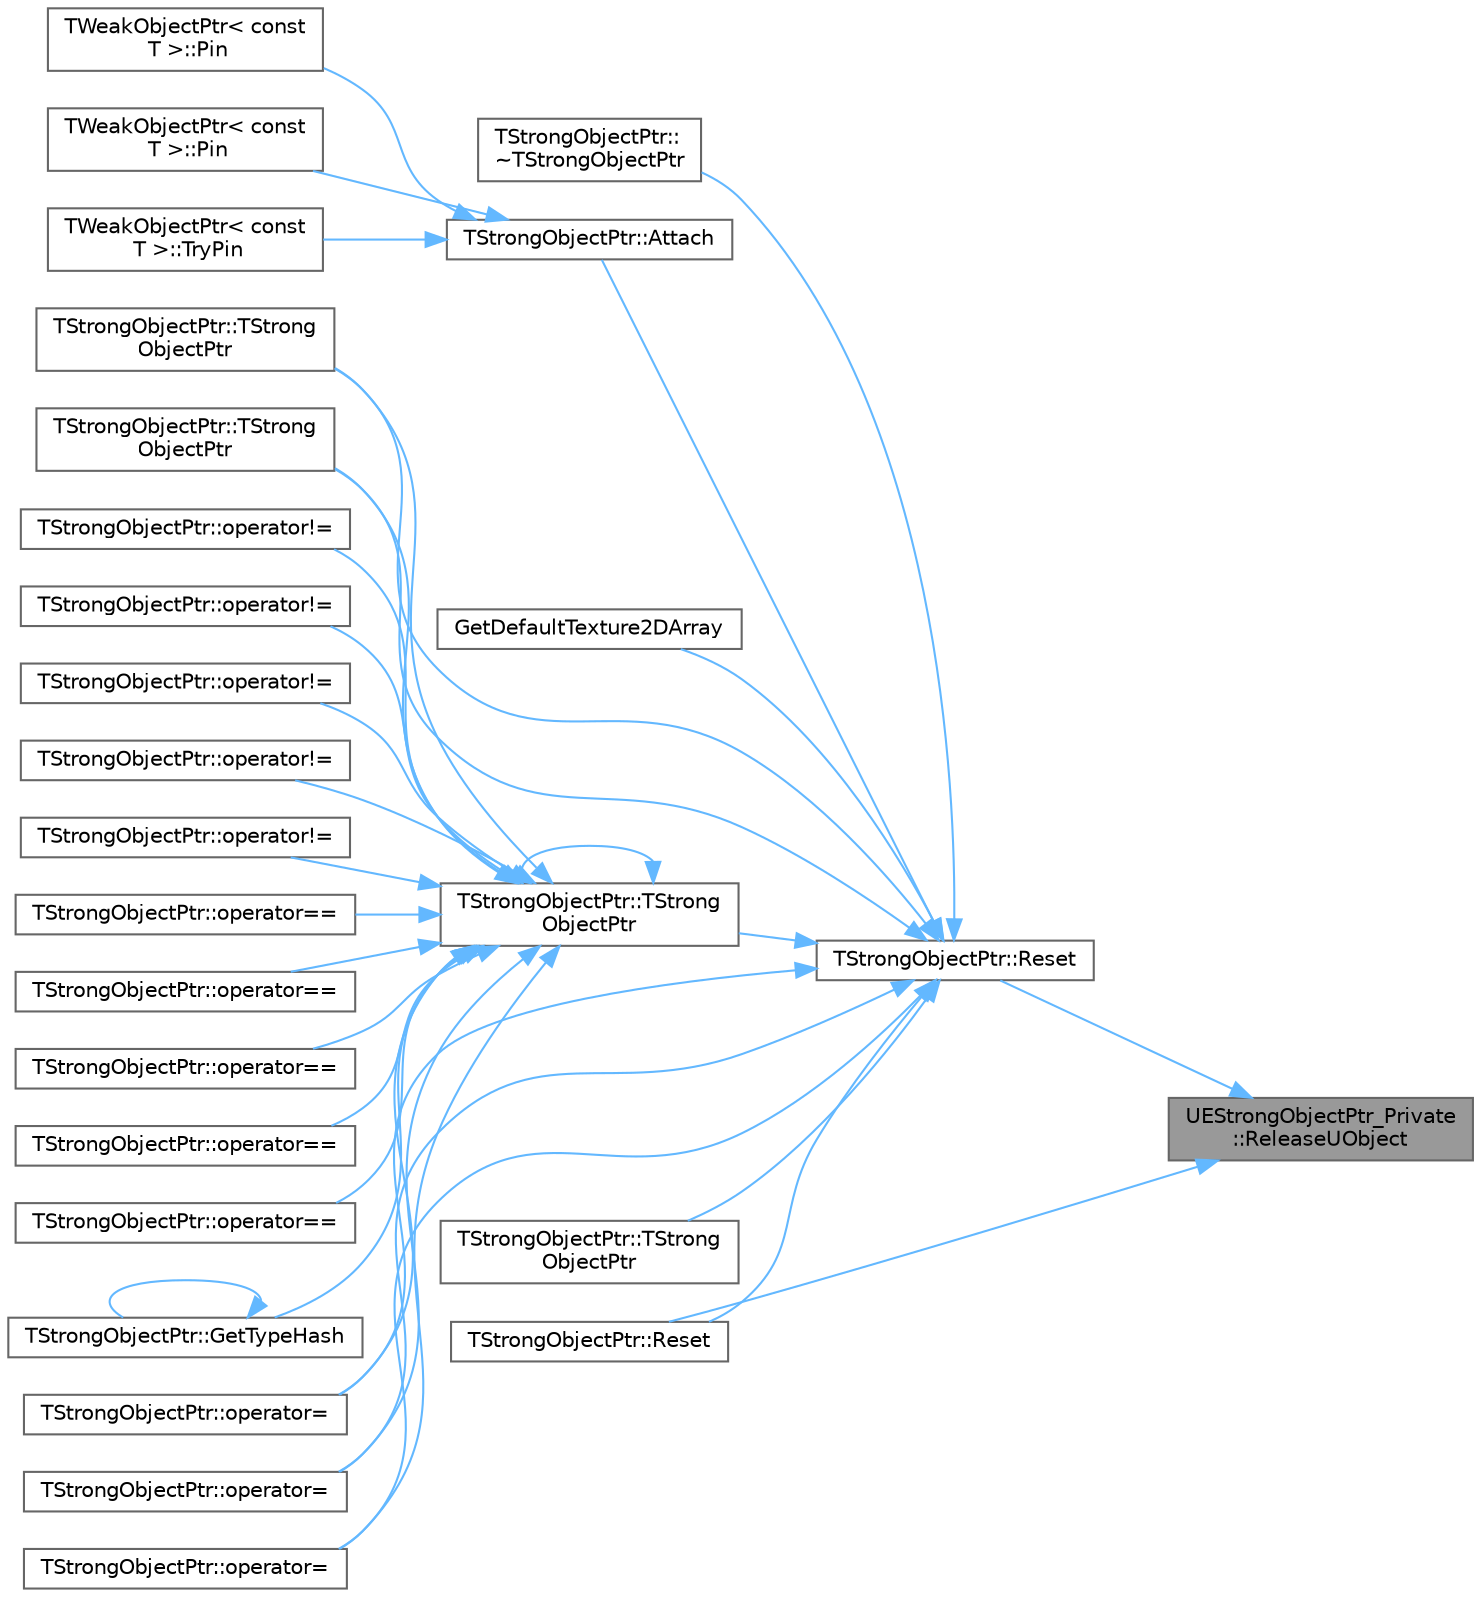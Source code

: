 digraph "UEStrongObjectPtr_Private::ReleaseUObject"
{
 // INTERACTIVE_SVG=YES
 // LATEX_PDF_SIZE
  bgcolor="transparent";
  edge [fontname=Helvetica,fontsize=10,labelfontname=Helvetica,labelfontsize=10];
  node [fontname=Helvetica,fontsize=10,shape=box,height=0.2,width=0.4];
  rankdir="RL";
  Node1 [id="Node000001",label="UEStrongObjectPtr_Private\l::ReleaseUObject",height=0.2,width=0.4,color="gray40", fillcolor="grey60", style="filled", fontcolor="black",tooltip=" "];
  Node1 -> Node2 [id="edge1_Node000001_Node000002",dir="back",color="steelblue1",style="solid",tooltip=" "];
  Node2 [id="Node000002",label="TStrongObjectPtr::Reset",height=0.2,width=0.4,color="grey40", fillcolor="white", style="filled",URL="$d9/d03/classTStrongObjectPtr.html#a6b1b32f0fcf93090a069c9b6f7f04b8c",tooltip=" "];
  Node2 -> Node3 [id="edge2_Node000002_Node000003",dir="back",color="steelblue1",style="solid",tooltip=" "];
  Node3 [id="Node000003",label="TStrongObjectPtr::TStrong\lObjectPtr",height=0.2,width=0.4,color="grey40", fillcolor="white", style="filled",URL="$d9/d03/classTStrongObjectPtr.html#a33ff1883a5e5c8d21a493d20f3bef3c3",tooltip=" "];
  Node2 -> Node4 [id="edge3_Node000002_Node000004",dir="back",color="steelblue1",style="solid",tooltip=" "];
  Node4 [id="Node000004",label="TStrongObjectPtr::TStrong\lObjectPtr",height=0.2,width=0.4,color="grey40", fillcolor="white", style="filled",URL="$d9/d03/classTStrongObjectPtr.html#a2b850127239f84bb97987e2adbc14e94",tooltip=" "];
  Node2 -> Node5 [id="edge4_Node000002_Node000005",dir="back",color="steelblue1",style="solid",tooltip=" "];
  Node5 [id="Node000005",label="TStrongObjectPtr::TStrong\lObjectPtr",height=0.2,width=0.4,color="grey40", fillcolor="white", style="filled",URL="$d9/d03/classTStrongObjectPtr.html#acd679ced41a46aeddde1876e1a46a3c9",tooltip=" "];
  Node2 -> Node6 [id="edge5_Node000002_Node000006",dir="back",color="steelblue1",style="solid",tooltip=" "];
  Node6 [id="Node000006",label="TStrongObjectPtr::TStrong\lObjectPtr",height=0.2,width=0.4,color="grey40", fillcolor="white", style="filled",URL="$d9/d03/classTStrongObjectPtr.html#a28e79b33ebd829e10e850827e7d6c75a",tooltip=" "];
  Node6 -> Node3 [id="edge6_Node000006_Node000003",dir="back",color="steelblue1",style="solid",tooltip=" "];
  Node6 -> Node4 [id="edge7_Node000006_Node000004",dir="back",color="steelblue1",style="solid",tooltip=" "];
  Node6 -> Node6 [id="edge8_Node000006_Node000006",dir="back",color="steelblue1",style="solid",tooltip=" "];
  Node6 -> Node7 [id="edge9_Node000006_Node000007",dir="back",color="steelblue1",style="solid",tooltip=" "];
  Node7 [id="Node000007",label="TStrongObjectPtr::GetTypeHash",height=0.2,width=0.4,color="grey40", fillcolor="white", style="filled",URL="$d9/d03/classTStrongObjectPtr.html#a873aca33f208e617d223ef63c6e5f2d0",tooltip=" "];
  Node7 -> Node7 [id="edge10_Node000007_Node000007",dir="back",color="steelblue1",style="solid",tooltip=" "];
  Node6 -> Node8 [id="edge11_Node000006_Node000008",dir="back",color="steelblue1",style="solid",tooltip=" "];
  Node8 [id="Node000008",label="TStrongObjectPtr::operator!=",height=0.2,width=0.4,color="grey40", fillcolor="white", style="filled",URL="$d9/d03/classTStrongObjectPtr.html#addd9af037c39c923ae6cddba50d6407e",tooltip=" "];
  Node6 -> Node9 [id="edge12_Node000006_Node000009",dir="back",color="steelblue1",style="solid",tooltip=" "];
  Node9 [id="Node000009",label="TStrongObjectPtr::operator!=",height=0.2,width=0.4,color="grey40", fillcolor="white", style="filled",URL="$d9/d03/classTStrongObjectPtr.html#a0483d32901c0b85d05d9582fd80efa70",tooltip=" "];
  Node6 -> Node10 [id="edge13_Node000006_Node000010",dir="back",color="steelblue1",style="solid",tooltip=" "];
  Node10 [id="Node000010",label="TStrongObjectPtr::operator!=",height=0.2,width=0.4,color="grey40", fillcolor="white", style="filled",URL="$d9/d03/classTStrongObjectPtr.html#afcbc4a6bc711704e2b868e1791638b04",tooltip=" "];
  Node6 -> Node11 [id="edge14_Node000006_Node000011",dir="back",color="steelblue1",style="solid",tooltip=" "];
  Node11 [id="Node000011",label="TStrongObjectPtr::operator!=",height=0.2,width=0.4,color="grey40", fillcolor="white", style="filled",URL="$d9/d03/classTStrongObjectPtr.html#a11ed07854ca059bb04d36d217eec700d",tooltip=" "];
  Node6 -> Node12 [id="edge15_Node000006_Node000012",dir="back",color="steelblue1",style="solid",tooltip=" "];
  Node12 [id="Node000012",label="TStrongObjectPtr::operator!=",height=0.2,width=0.4,color="grey40", fillcolor="white", style="filled",URL="$d9/d03/classTStrongObjectPtr.html#a45fac71eee1b21ef2c6fb8e49fca7125",tooltip=" "];
  Node6 -> Node13 [id="edge16_Node000006_Node000013",dir="back",color="steelblue1",style="solid",tooltip=" "];
  Node13 [id="Node000013",label="TStrongObjectPtr::operator=",height=0.2,width=0.4,color="grey40", fillcolor="white", style="filled",URL="$d9/d03/classTStrongObjectPtr.html#ad52a867742615021606f7bfd3d483313",tooltip=" "];
  Node6 -> Node14 [id="edge17_Node000006_Node000014",dir="back",color="steelblue1",style="solid",tooltip=" "];
  Node14 [id="Node000014",label="TStrongObjectPtr::operator=",height=0.2,width=0.4,color="grey40", fillcolor="white", style="filled",URL="$d9/d03/classTStrongObjectPtr.html#a5f6384401ca32f94e22bf8d054a69e7d",tooltip=" "];
  Node6 -> Node15 [id="edge18_Node000006_Node000015",dir="back",color="steelblue1",style="solid",tooltip=" "];
  Node15 [id="Node000015",label="TStrongObjectPtr::operator=",height=0.2,width=0.4,color="grey40", fillcolor="white", style="filled",URL="$d9/d03/classTStrongObjectPtr.html#ae90fe66ea4af409f5277818da0b6ecd1",tooltip=" "];
  Node6 -> Node16 [id="edge19_Node000006_Node000016",dir="back",color="steelblue1",style="solid",tooltip=" "];
  Node16 [id="Node000016",label="TStrongObjectPtr::operator==",height=0.2,width=0.4,color="grey40", fillcolor="white", style="filled",URL="$d9/d03/classTStrongObjectPtr.html#a192497f6f4d699eff4835e1edce5eb55",tooltip=" "];
  Node6 -> Node17 [id="edge20_Node000006_Node000017",dir="back",color="steelblue1",style="solid",tooltip=" "];
  Node17 [id="Node000017",label="TStrongObjectPtr::operator==",height=0.2,width=0.4,color="grey40", fillcolor="white", style="filled",URL="$d9/d03/classTStrongObjectPtr.html#a9a13d062aa1450adc214ddba6aeb98de",tooltip=" "];
  Node6 -> Node18 [id="edge21_Node000006_Node000018",dir="back",color="steelblue1",style="solid",tooltip=" "];
  Node18 [id="Node000018",label="TStrongObjectPtr::operator==",height=0.2,width=0.4,color="grey40", fillcolor="white", style="filled",URL="$d9/d03/classTStrongObjectPtr.html#a4aa1f01f068b0614c7a177ee5aec6b13",tooltip=" "];
  Node6 -> Node19 [id="edge22_Node000006_Node000019",dir="back",color="steelblue1",style="solid",tooltip=" "];
  Node19 [id="Node000019",label="TStrongObjectPtr::operator==",height=0.2,width=0.4,color="grey40", fillcolor="white", style="filled",URL="$d9/d03/classTStrongObjectPtr.html#a8280ed5e7726627a67cd76e11f28e016",tooltip=" "];
  Node6 -> Node20 [id="edge23_Node000006_Node000020",dir="back",color="steelblue1",style="solid",tooltip=" "];
  Node20 [id="Node000020",label="TStrongObjectPtr::operator==",height=0.2,width=0.4,color="grey40", fillcolor="white", style="filled",URL="$d9/d03/classTStrongObjectPtr.html#aed2d7284c59b9428278c1b0175b3ae5f",tooltip=" "];
  Node2 -> Node21 [id="edge24_Node000002_Node000021",dir="back",color="steelblue1",style="solid",tooltip=" "];
  Node21 [id="Node000021",label="TStrongObjectPtr::\l~TStrongObjectPtr",height=0.2,width=0.4,color="grey40", fillcolor="white", style="filled",URL="$d9/d03/classTStrongObjectPtr.html#abaf2ca0631aa58a909c79c059f15545e",tooltip=" "];
  Node2 -> Node22 [id="edge25_Node000002_Node000022",dir="back",color="steelblue1",style="solid",tooltip=" "];
  Node22 [id="Node000022",label="TStrongObjectPtr::Attach",height=0.2,width=0.4,color="grey40", fillcolor="white", style="filled",URL="$d9/d03/classTStrongObjectPtr.html#ae1c1f0057f45f803d4c1b5bb9db89741",tooltip=" "];
  Node22 -> Node23 [id="edge26_Node000022_Node000023",dir="back",color="steelblue1",style="solid",tooltip=" "];
  Node23 [id="Node000023",label="TWeakObjectPtr\< const\l T \>::Pin",height=0.2,width=0.4,color="grey40", fillcolor="white", style="filled",URL="$d3/daa/structTWeakObjectPtr.html#ad07d32af22640a5435a004c97f585c52",tooltip=" "];
  Node22 -> Node24 [id="edge27_Node000022_Node000024",dir="back",color="steelblue1",style="solid",tooltip=" "];
  Node24 [id="Node000024",label="TWeakObjectPtr\< const\l T \>::Pin",height=0.2,width=0.4,color="grey40", fillcolor="white", style="filled",URL="$d3/daa/structTWeakObjectPtr.html#a465c949ac0be5f040371e06e72172e7e",tooltip=" "];
  Node22 -> Node25 [id="edge28_Node000022_Node000025",dir="back",color="steelblue1",style="solid",tooltip=" "];
  Node25 [id="Node000025",label="TWeakObjectPtr\< const\l T \>::TryPin",height=0.2,width=0.4,color="grey40", fillcolor="white", style="filled",URL="$d3/daa/structTWeakObjectPtr.html#a153f3cb5ace9a7f0a6fdebc1e545037d",tooltip=" "];
  Node2 -> Node26 [id="edge29_Node000002_Node000026",dir="back",color="steelblue1",style="solid",tooltip=" "];
  Node26 [id="Node000026",label="GetDefaultTexture2DArray",height=0.2,width=0.4,color="grey40", fillcolor="white", style="filled",URL="$d7/d13/Texture2DArray_8cpp.html#af57fde33799bf316445c73b7e6d2c636",tooltip="Get the optimal placeholder to use during texture compilation."];
  Node2 -> Node13 [id="edge30_Node000002_Node000013",dir="back",color="steelblue1",style="solid",tooltip=" "];
  Node2 -> Node14 [id="edge31_Node000002_Node000014",dir="back",color="steelblue1",style="solid",tooltip=" "];
  Node2 -> Node15 [id="edge32_Node000002_Node000015",dir="back",color="steelblue1",style="solid",tooltip=" "];
  Node2 -> Node27 [id="edge33_Node000002_Node000027",dir="back",color="steelblue1",style="solid",tooltip=" "];
  Node27 [id="Node000027",label="TStrongObjectPtr::Reset",height=0.2,width=0.4,color="grey40", fillcolor="white", style="filled",URL="$d9/d03/classTStrongObjectPtr.html#ac5083fde4a75ebb2425f8f989bdfa344",tooltip=" "];
  Node1 -> Node27 [id="edge34_Node000001_Node000027",dir="back",color="steelblue1",style="solid",tooltip=" "];
}
